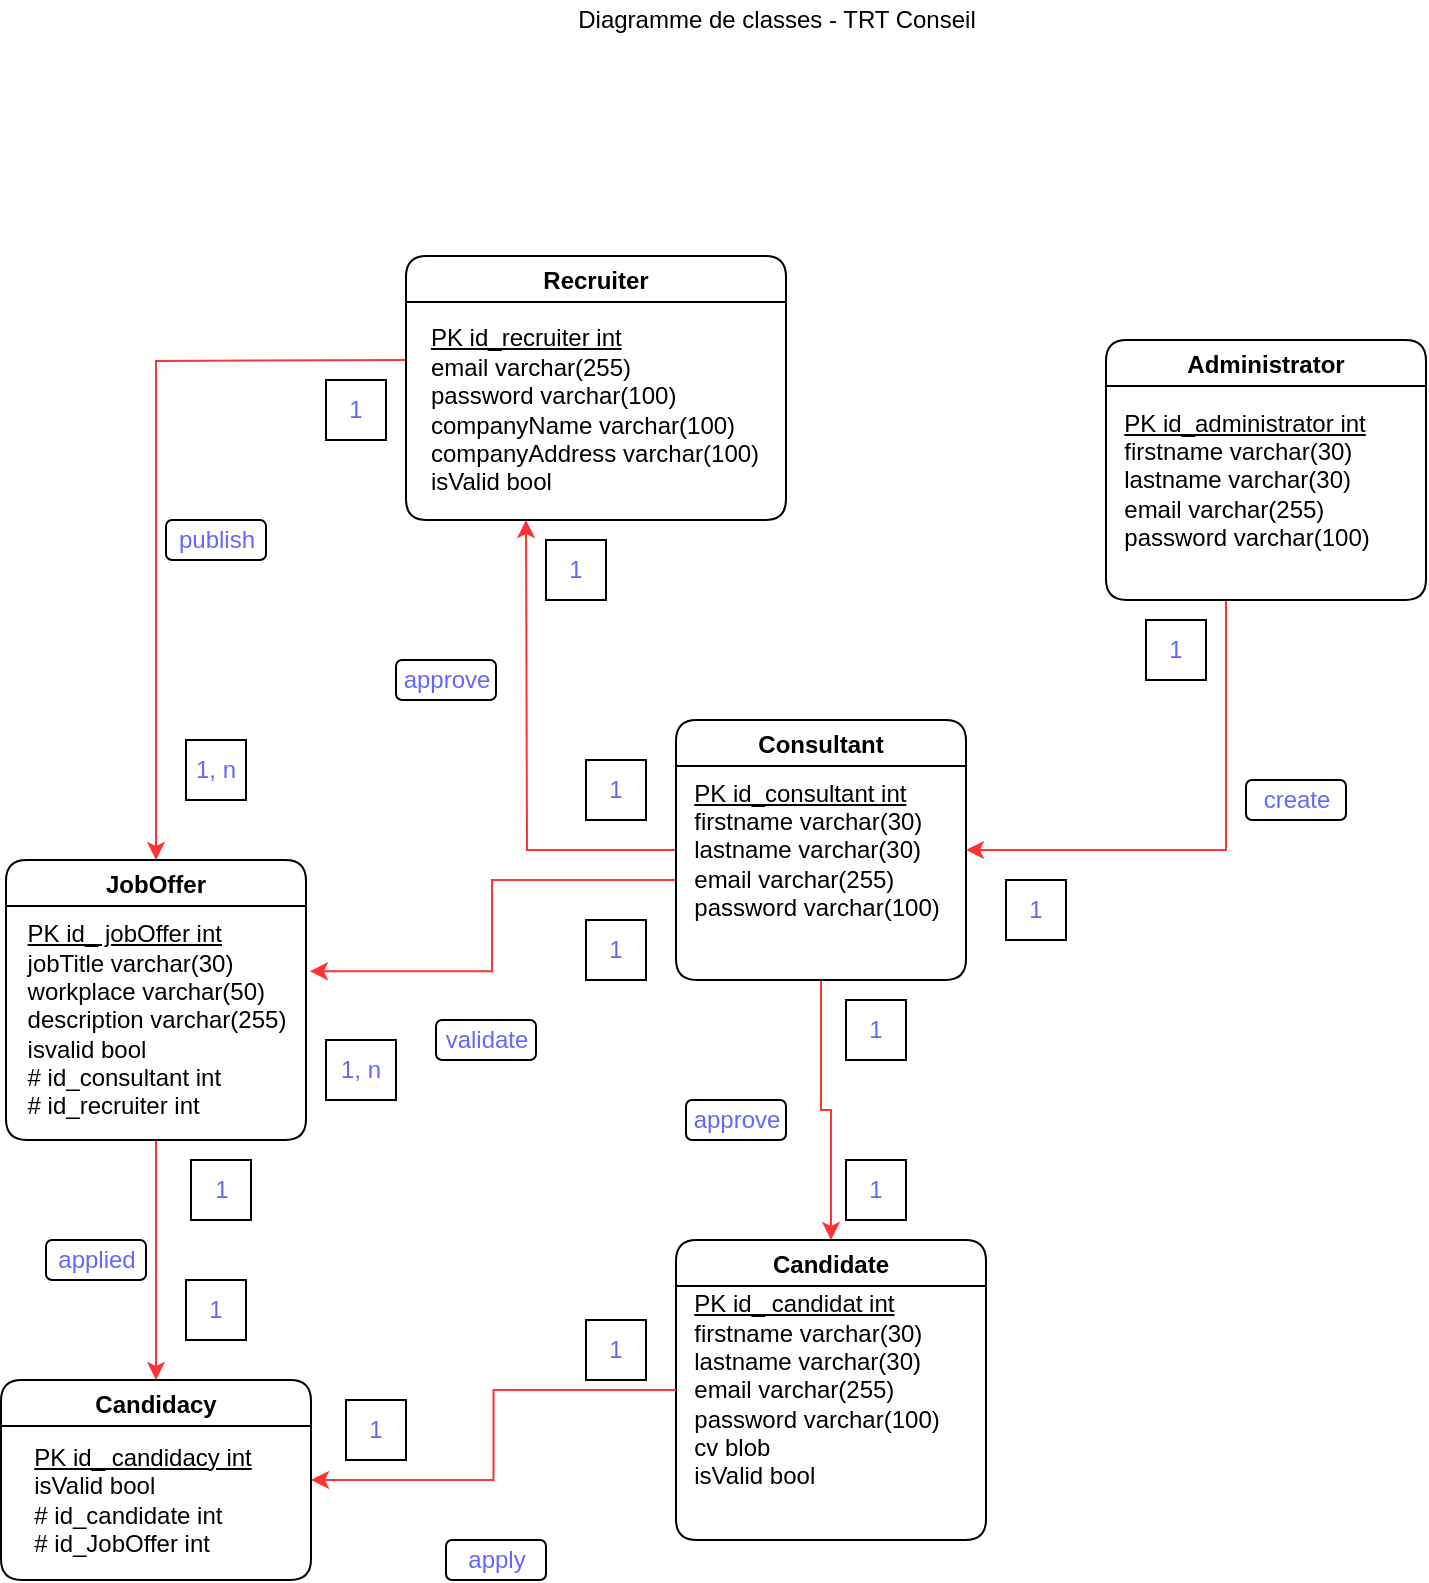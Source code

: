 <mxfile version="19.0.0" type="device"><diagram id="C5RBs43oDa-KdzZeNtuy" name="Page-1"><mxGraphModel dx="865" dy="534" grid="1" gridSize="10" guides="1" tooltips="1" connect="1" arrows="1" fold="1" page="1" pageScale="1" pageWidth="827" pageHeight="1169" math="0" shadow="0"><root><mxCell id="WIyWlLk6GJQsqaUBKTNV-0"/><mxCell id="WIyWlLk6GJQsqaUBKTNV-1" parent="WIyWlLk6GJQsqaUBKTNV-0"/><mxCell id="8rEuRqgQeJQDWUWS3ZCq-41" value="" style="rounded=1;whiteSpace=wrap;html=1;fontColor=#6666FF;" parent="WIyWlLk6GJQsqaUBKTNV-1" vertex="1"><mxGeometry x="650" y="410" width="50" height="20" as="geometry"/></mxCell><mxCell id="8rEuRqgQeJQDWUWS3ZCq-40" value="" style="rounded=1;whiteSpace=wrap;html=1;" parent="WIyWlLk6GJQsqaUBKTNV-1" vertex="1"><mxGeometry x="245" y="530" width="50" height="20" as="geometry"/></mxCell><mxCell id="8rEuRqgQeJQDWUWS3ZCq-39" value="" style="rounded=1;whiteSpace=wrap;html=1;fontColor=#6666ff;" parent="WIyWlLk6GJQsqaUBKTNV-1" vertex="1"><mxGeometry x="110" y="280" width="50" height="20" as="geometry"/></mxCell><mxCell id="8rEuRqgQeJQDWUWS3ZCq-38" value="" style="rounded=1;whiteSpace=wrap;html=1;" parent="WIyWlLk6GJQsqaUBKTNV-1" vertex="1"><mxGeometry x="225" y="350" width="50" height="20" as="geometry"/></mxCell><mxCell id="8rEuRqgQeJQDWUWS3ZCq-37" value="" style="rounded=1;whiteSpace=wrap;html=1;" parent="WIyWlLk6GJQsqaUBKTNV-1" vertex="1"><mxGeometry x="370" y="570" width="50" height="20" as="geometry"/></mxCell><mxCell id="DJVIBxICFD8NFhAz5YRJ-3" style="edgeStyle=orthogonalEdgeStyle;rounded=0;orthogonalLoop=1;jettySize=auto;html=1;strokeColor=#FF3333;" edge="1" parent="WIyWlLk6GJQsqaUBKTNV-1" source="8rEuRqgQeJQDWUWS3ZCq-12" target="DJVIBxICFD8NFhAz5YRJ-0"><mxGeometry relative="1" as="geometry"/></mxCell><mxCell id="8rEuRqgQeJQDWUWS3ZCq-12" value="JobOffer" style="swimlane;fontStyle=1;rounded=1;" parent="WIyWlLk6GJQsqaUBKTNV-1" vertex="1"><mxGeometry x="30" y="450" width="150" height="140" as="geometry"/></mxCell><mxCell id="8rEuRqgQeJQDWUWS3ZCq-13" value="&lt;div style=&quot;text-align: left&quot;&gt;&lt;span&gt;&lt;u&gt;PK id_ jobOffer int&lt;/u&gt;&lt;/span&gt;&lt;/div&gt;&lt;div style=&quot;text-align: left&quot;&gt;jobTitle varchar(30)&lt;/div&gt;&lt;div style=&quot;text-align: left&quot;&gt;workplace varchar(50)&lt;/div&gt;&lt;div style=&quot;text-align: left&quot;&gt;&lt;span&gt;description varchar(255)&lt;/span&gt;&lt;/div&gt;&lt;div style=&quot;text-align: left&quot;&gt;&lt;span&gt;isvalid bool&lt;/span&gt;&lt;br&gt;&lt;/div&gt;&lt;div style=&quot;text-align: left&quot;&gt;&lt;span&gt;# id_consultant int&lt;/span&gt;&lt;/div&gt;&lt;div style=&quot;text-align: left&quot;&gt;&lt;span&gt;# id_recruiter int&lt;/span&gt;&lt;/div&gt;" style="text;html=1;align=center;verticalAlign=middle;resizable=0;points=[];autosize=1;strokeColor=none;fillColor=none;" parent="8rEuRqgQeJQDWUWS3ZCq-12" vertex="1"><mxGeometry y="30" width="150" height="100" as="geometry"/></mxCell><mxCell id="8rEuRqgQeJQDWUWS3ZCq-15" style="edgeStyle=orthogonalEdgeStyle;rounded=0;orthogonalLoop=1;jettySize=auto;html=1;exitX=0;exitY=0.5;exitDx=0;exitDy=0;strokeColor=#FF3333;" parent="WIyWlLk6GJQsqaUBKTNV-1" source="8rEuRqgQeJQDWUWS3ZCq-29" edge="1"><mxGeometry relative="1" as="geometry"><mxPoint x="290" y="280" as="targetPoint"/><mxPoint x="350" y="446" as="sourcePoint"/></mxGeometry></mxCell><mxCell id="8rEuRqgQeJQDWUWS3ZCq-16" value="approve" style="text;html=1;align=center;verticalAlign=middle;resizable=0;points=[];autosize=1;strokeColor=none;fillColor=none;fontColor=#6666FF;" parent="WIyWlLk6GJQsqaUBKTNV-1" vertex="1"><mxGeometry x="365" y="570" width="60" height="20" as="geometry"/></mxCell><mxCell id="8rEuRqgQeJQDWUWS3ZCq-17" value="approve" style="text;html=1;align=center;verticalAlign=middle;resizable=0;points=[];autosize=1;strokeColor=none;fillColor=none;fontColor=#6666ff;" parent="WIyWlLk6GJQsqaUBKTNV-1" vertex="1"><mxGeometry x="220" y="350" width="60" height="20" as="geometry"/></mxCell><mxCell id="8rEuRqgQeJQDWUWS3ZCq-19" value="create" style="text;html=1;align=center;verticalAlign=middle;resizable=0;points=[];autosize=1;rounded=1;fontColor=#6666FF;" parent="WIyWlLk6GJQsqaUBKTNV-1" vertex="1"><mxGeometry x="650" y="410" width="50" height="20" as="geometry"/></mxCell><mxCell id="8rEuRqgQeJQDWUWS3ZCq-21" style="edgeStyle=orthogonalEdgeStyle;rounded=0;orthogonalLoop=1;jettySize=auto;html=1;entryX=0.5;entryY=0;entryDx=0;entryDy=0;strokeColor=#FF3333;" parent="WIyWlLk6GJQsqaUBKTNV-1" target="8rEuRqgQeJQDWUWS3ZCq-12" edge="1"><mxGeometry relative="1" as="geometry"><mxPoint x="230" y="200" as="sourcePoint"/></mxGeometry></mxCell><mxCell id="8rEuRqgQeJQDWUWS3ZCq-22" value="publish" style="text;html=1;align=center;verticalAlign=middle;resizable=0;points=[];autosize=1;strokeColor=none;fillColor=none;fontColor=#6666ff;" parent="WIyWlLk6GJQsqaUBKTNV-1" vertex="1"><mxGeometry x="110" y="280" width="50" height="20" as="geometry"/></mxCell><mxCell id="8rEuRqgQeJQDWUWS3ZCq-24" value="validate" style="text;html=1;align=center;verticalAlign=middle;resizable=0;points=[];autosize=1;strokeColor=none;fillColor=none;fontColor=#6666ff;" parent="WIyWlLk6GJQsqaUBKTNV-1" vertex="1"><mxGeometry x="240" y="530" width="60" height="20" as="geometry"/></mxCell><mxCell id="8rEuRqgQeJQDWUWS3ZCq-66" style="edgeStyle=orthogonalEdgeStyle;rounded=0;orthogonalLoop=1;jettySize=auto;html=1;fontColor=#6666ff;strokeColor=#FF3333;entryX=0.5;entryY=0;entryDx=0;entryDy=0;" parent="WIyWlLk6GJQsqaUBKTNV-1" source="8rEuRqgQeJQDWUWS3ZCq-29" target="8rEuRqgQeJQDWUWS3ZCq-31" edge="1"><mxGeometry relative="1" as="geometry"><mxPoint x="430" y="630" as="targetPoint"/></mxGeometry></mxCell><mxCell id="L0jI2jneBo0JcQN8lQAl-1" style="edgeStyle=orthogonalEdgeStyle;rounded=0;orthogonalLoop=1;jettySize=auto;html=1;entryX=1.013;entryY=0.256;entryDx=0;entryDy=0;entryPerimeter=0;strokeColor=#ff3333;" parent="WIyWlLk6GJQsqaUBKTNV-1" source="8rEuRqgQeJQDWUWS3ZCq-29" target="8rEuRqgQeJQDWUWS3ZCq-13" edge="1"><mxGeometry relative="1" as="geometry"><Array as="points"><mxPoint x="273" y="460"/><mxPoint x="273" y="506"/></Array></mxGeometry></mxCell><mxCell id="8rEuRqgQeJQDWUWS3ZCq-29" value="Consultant" style="swimlane;rounded=1;" parent="WIyWlLk6GJQsqaUBKTNV-1" vertex="1"><mxGeometry x="365" y="380" width="145" height="130" as="geometry"><mxRectangle x="365" y="380" width="90" height="23" as="alternateBounds"/></mxGeometry></mxCell><mxCell id="8rEuRqgQeJQDWUWS3ZCq-30" value="&lt;div style=&quot;text-align: left&quot;&gt;&lt;span&gt;&lt;u&gt;PK id_consultant int&lt;/u&gt;&lt;/span&gt;&lt;/div&gt;&lt;div style=&quot;text-align: left&quot;&gt;&lt;span&gt;firstname varchar(30)&lt;/span&gt;&lt;/div&gt;&lt;div style=&quot;text-align: left&quot;&gt;&lt;span&gt;lastname varchar(30)&lt;/span&gt;&lt;/div&gt;&lt;div style=&quot;text-align: left&quot;&gt;&lt;span&gt;email varchar(255)&lt;/span&gt;&lt;/div&gt;&lt;div style=&quot;text-align: left&quot;&gt;&lt;span&gt;password varchar(100)&lt;/span&gt;&lt;/div&gt;" style="text;html=1;align=center;verticalAlign=middle;resizable=0;points=[];autosize=1;strokeColor=none;fillColor=none;" parent="8rEuRqgQeJQDWUWS3ZCq-29" vertex="1"><mxGeometry y="25" width="140" height="80" as="geometry"/></mxCell><mxCell id="8rEuRqgQeJQDWUWS3ZCq-31" value="Candidate" style="swimlane;rounded=1;" parent="WIyWlLk6GJQsqaUBKTNV-1" vertex="1"><mxGeometry x="365" y="640" width="155" height="150" as="geometry"><mxRectangle x="495" y="148" width="100" height="23" as="alternateBounds"/></mxGeometry></mxCell><mxCell id="8rEuRqgQeJQDWUWS3ZCq-32" value="&lt;div style=&quot;text-align: left&quot;&gt;&lt;span&gt;&lt;u&gt;PK id_ candidat int&lt;/u&gt;&lt;/span&gt;&lt;/div&gt;&lt;div style=&quot;text-align: left&quot;&gt;&lt;span&gt;firstname varchar(30)&lt;/span&gt;&lt;/div&gt;&lt;div style=&quot;text-align: left&quot;&gt;&lt;span&gt;lastname varchar(30)&lt;/span&gt;&lt;/div&gt;&lt;div style=&quot;text-align: left&quot;&gt;&lt;span&gt;email varchar(255)&lt;/span&gt;&lt;/div&gt;&lt;div style=&quot;text-align: left&quot;&gt;&lt;span&gt;password varchar(100)&lt;/span&gt;&lt;/div&gt;&lt;div style=&quot;text-align: left&quot;&gt;&lt;span&gt;cv blob&lt;/span&gt;&lt;/div&gt;&lt;div style=&quot;text-align: left&quot;&gt;&lt;span&gt;isValid bool&lt;/span&gt;&lt;/div&gt;" style="text;html=1;align=center;verticalAlign=middle;resizable=0;points=[];autosize=1;strokeColor=none;fillColor=none;" parent="8rEuRqgQeJQDWUWS3ZCq-31" vertex="1"><mxGeometry y="25" width="140" height="100" as="geometry"/></mxCell><mxCell id="8rEuRqgQeJQDWUWS3ZCq-33" value="Recruiter" style="swimlane;rounded=1;" parent="WIyWlLk6GJQsqaUBKTNV-1" vertex="1"><mxGeometry x="230" y="148" width="190" height="132" as="geometry"/></mxCell><mxCell id="8rEuRqgQeJQDWUWS3ZCq-34" value="&lt;div style=&quot;text-align: left&quot;&gt;&lt;span&gt;&lt;u&gt;PK id_recruiter int&lt;/u&gt;&lt;/span&gt;&lt;/div&gt;&lt;div style=&quot;text-align: left&quot;&gt;&lt;span&gt;email varchar(255)&lt;/span&gt;&lt;/div&gt;&lt;div style=&quot;text-align: left&quot;&gt;&lt;span&gt;password varchar(100)&lt;/span&gt;&lt;/div&gt;&lt;div style=&quot;text-align: left&quot;&gt;&lt;span&gt;companyName varchar(100)&lt;/span&gt;&lt;/div&gt;&lt;div style=&quot;text-align: left&quot;&gt;companyAddress varchar(100)&lt;/div&gt;&lt;div style=&quot;text-align: left&quot;&gt;isValid bool&lt;/div&gt;" style="text;html=1;align=center;verticalAlign=middle;resizable=0;points=[];autosize=1;strokeColor=none;fillColor=none;" parent="8rEuRqgQeJQDWUWS3ZCq-33" vertex="1"><mxGeometry x="4" y="32" width="180" height="90" as="geometry"/></mxCell><mxCell id="8rEuRqgQeJQDWUWS3ZCq-71" style="edgeStyle=orthogonalEdgeStyle;rounded=0;orthogonalLoop=1;jettySize=auto;html=1;entryX=1;entryY=0.5;entryDx=0;entryDy=0;fontColor=#6666ff;strokeColor=#FF3333;" parent="WIyWlLk6GJQsqaUBKTNV-1" source="8rEuRqgQeJQDWUWS3ZCq-35" target="8rEuRqgQeJQDWUWS3ZCq-29" edge="1"><mxGeometry relative="1" as="geometry"><Array as="points"><mxPoint x="640" y="445"/></Array></mxGeometry></mxCell><mxCell id="8rEuRqgQeJQDWUWS3ZCq-35" value="Administrator" style="swimlane;fontStyle=1;rounded=1;" parent="WIyWlLk6GJQsqaUBKTNV-1" vertex="1"><mxGeometry x="580" y="190" width="160" height="130" as="geometry"/></mxCell><mxCell id="8rEuRqgQeJQDWUWS3ZCq-36" value="&lt;div style=&quot;text-align: left&quot;&gt;&lt;span&gt;&lt;u&gt;PK id_administrator int&lt;/u&gt;&lt;/span&gt;&lt;/div&gt;&lt;div style=&quot;text-align: left&quot;&gt;firstname varchar(30)&lt;/div&gt;&lt;div style=&quot;text-align: left&quot;&gt;lastname varchar(30)&lt;/div&gt;&lt;div style=&quot;text-align: left&quot;&gt;&lt;span&gt;email varchar(255)&lt;/span&gt;&lt;/div&gt;&lt;div style=&quot;text-align: left&quot;&gt;&lt;span&gt;password varchar(100)&lt;/span&gt;&lt;/div&gt;" style="text;html=1;align=center;verticalAlign=middle;resizable=0;points=[];autosize=1;strokeColor=none;fillColor=none;" parent="8rEuRqgQeJQDWUWS3ZCq-35" vertex="1"><mxGeometry y="30" width="140" height="80" as="geometry"/></mxCell><mxCell id="8rEuRqgQeJQDWUWS3ZCq-44" value="1" style="rounded=0;whiteSpace=wrap;html=1;fontColor=#6666ff;" parent="WIyWlLk6GJQsqaUBKTNV-1" vertex="1"><mxGeometry x="320" y="480" width="30" height="30" as="geometry"/></mxCell><mxCell id="8rEuRqgQeJQDWUWS3ZCq-51" value="1" style="rounded=0;whiteSpace=wrap;html=1;fontColor=#6666ff;" parent="WIyWlLk6GJQsqaUBKTNV-1" vertex="1"><mxGeometry x="530" y="460" width="30" height="30" as="geometry"/></mxCell><mxCell id="8rEuRqgQeJQDWUWS3ZCq-52" value="1" style="rounded=0;whiteSpace=wrap;html=1;fontColor=#6666ff;" parent="WIyWlLk6GJQsqaUBKTNV-1" vertex="1"><mxGeometry x="450" y="520" width="30" height="30" as="geometry"/></mxCell><mxCell id="8rEuRqgQeJQDWUWS3ZCq-54" value="1" style="rounded=0;whiteSpace=wrap;html=1;fontColor=#6666ff;" parent="WIyWlLk6GJQsqaUBKTNV-1" vertex="1"><mxGeometry x="190" y="210" width="30" height="30" as="geometry"/></mxCell><mxCell id="8rEuRqgQeJQDWUWS3ZCq-56" value="1" style="rounded=0;whiteSpace=wrap;html=1;fontColor=#6666ff;" parent="WIyWlLk6GJQsqaUBKTNV-1" vertex="1"><mxGeometry x="320" y="400" width="30" height="30" as="geometry"/></mxCell><mxCell id="8rEuRqgQeJQDWUWS3ZCq-58" value="1, n" style="rounded=0;whiteSpace=wrap;html=1;fontColor=#6666ff;" parent="WIyWlLk6GJQsqaUBKTNV-1" vertex="1"><mxGeometry x="120" y="390" width="30" height="30" as="geometry"/></mxCell><mxCell id="8rEuRqgQeJQDWUWS3ZCq-59" value="1, n" style="rounded=0;whiteSpace=wrap;html=1;fontColor=#6666ff;" parent="WIyWlLk6GJQsqaUBKTNV-1" vertex="1"><mxGeometry x="190" y="540" width="35" height="30" as="geometry"/></mxCell><mxCell id="8rEuRqgQeJQDWUWS3ZCq-62" value="1" style="rounded=0;whiteSpace=wrap;html=1;fontColor=#6666ff;" parent="WIyWlLk6GJQsqaUBKTNV-1" vertex="1"><mxGeometry x="600" y="330" width="30" height="30" as="geometry"/></mxCell><mxCell id="8rEuRqgQeJQDWUWS3ZCq-64" value="1" style="rounded=0;whiteSpace=wrap;html=1;fontColor=#6666ff;" parent="WIyWlLk6GJQsqaUBKTNV-1" vertex="1"><mxGeometry x="450" y="600" width="30" height="30" as="geometry"/></mxCell><mxCell id="8rEuRqgQeJQDWUWS3ZCq-65" value="1" style="rounded=0;whiteSpace=wrap;html=1;fontColor=#6666ff;" parent="WIyWlLk6GJQsqaUBKTNV-1" vertex="1"><mxGeometry x="300" y="290" width="30" height="30" as="geometry"/></mxCell><mxCell id="L0jI2jneBo0JcQN8lQAl-2" value="Diagramme de classes - TRT Conseil" style="text;html=1;align=center;verticalAlign=middle;resizable=0;points=[];autosize=1;strokeColor=none;fillColor=none;" parent="WIyWlLk6GJQsqaUBKTNV-1" vertex="1"><mxGeometry x="310" y="20" width="210" height="20" as="geometry"/></mxCell><mxCell id="XfJzKwX24tIiu_d0MVKe-3" value="" style="rounded=1;whiteSpace=wrap;html=1;fontColor=#6666FF;" parent="WIyWlLk6GJQsqaUBKTNV-1" vertex="1"><mxGeometry x="250" y="790" width="50" height="20" as="geometry"/></mxCell><mxCell id="XfJzKwX24tIiu_d0MVKe-4" value="apply" style="text;html=1;align=center;verticalAlign=middle;resizable=0;points=[];autosize=1;rounded=1;fontColor=#6666FF;" parent="WIyWlLk6GJQsqaUBKTNV-1" vertex="1"><mxGeometry x="255" y="790" width="40" height="20" as="geometry"/></mxCell><mxCell id="DJVIBxICFD8NFhAz5YRJ-0" value="Candidacy" style="swimlane;rounded=1;" vertex="1" parent="WIyWlLk6GJQsqaUBKTNV-1"><mxGeometry x="27.5" y="710" width="155" height="100" as="geometry"><mxRectangle x="495" y="148" width="100" height="23" as="alternateBounds"/></mxGeometry></mxCell><mxCell id="DJVIBxICFD8NFhAz5YRJ-1" value="&lt;div style=&quot;text-align: left&quot;&gt;&lt;span&gt;&lt;u&gt;PK id_ candidacy int&lt;/u&gt;&lt;/span&gt;&lt;/div&gt;&lt;div style=&quot;text-align: left&quot;&gt;&lt;span&gt;isValid bool&lt;/span&gt;&lt;/div&gt;&lt;div style=&quot;text-align: left&quot;&gt;&lt;div&gt;# id_candidate int&lt;/div&gt;&lt;div&gt;# id_JobOffer int&lt;/div&gt;&lt;/div&gt;" style="text;html=1;align=center;verticalAlign=middle;resizable=0;points=[];autosize=1;strokeColor=none;fillColor=none;" vertex="1" parent="DJVIBxICFD8NFhAz5YRJ-0"><mxGeometry x="10" y="30" width="120" height="60" as="geometry"/></mxCell><mxCell id="DJVIBxICFD8NFhAz5YRJ-2" style="edgeStyle=orthogonalEdgeStyle;rounded=0;orthogonalLoop=1;jettySize=auto;html=1;entryX=1;entryY=0.5;entryDx=0;entryDy=0;strokeColor=#FF3333;" edge="1" parent="WIyWlLk6GJQsqaUBKTNV-1" source="8rEuRqgQeJQDWUWS3ZCq-32" target="DJVIBxICFD8NFhAz5YRJ-0"><mxGeometry relative="1" as="geometry"/></mxCell><mxCell id="DJVIBxICFD8NFhAz5YRJ-4" value="" style="rounded=1;whiteSpace=wrap;html=1;fontColor=#6666FF;" vertex="1" parent="WIyWlLk6GJQsqaUBKTNV-1"><mxGeometry x="50" y="640" width="50" height="20" as="geometry"/></mxCell><mxCell id="DJVIBxICFD8NFhAz5YRJ-5" value="applied" style="text;html=1;align=center;verticalAlign=middle;resizable=0;points=[];autosize=1;rounded=1;fontColor=#6666FF;" vertex="1" parent="WIyWlLk6GJQsqaUBKTNV-1"><mxGeometry x="50" y="640" width="50" height="20" as="geometry"/></mxCell><mxCell id="DJVIBxICFD8NFhAz5YRJ-6" value="1" style="rounded=0;whiteSpace=wrap;html=1;fontColor=#6666ff;" vertex="1" parent="WIyWlLk6GJQsqaUBKTNV-1"><mxGeometry x="320" y="680" width="30" height="30" as="geometry"/></mxCell><mxCell id="DJVIBxICFD8NFhAz5YRJ-8" value="1" style="rounded=0;whiteSpace=wrap;html=1;fontColor=#6666ff;" vertex="1" parent="WIyWlLk6GJQsqaUBKTNV-1"><mxGeometry x="122.5" y="600" width="30" height="30" as="geometry"/></mxCell><mxCell id="DJVIBxICFD8NFhAz5YRJ-10" value="1" style="rounded=0;whiteSpace=wrap;html=1;fontColor=#6666ff;" vertex="1" parent="WIyWlLk6GJQsqaUBKTNV-1"><mxGeometry x="200" y="720" width="30" height="30" as="geometry"/></mxCell><mxCell id="DJVIBxICFD8NFhAz5YRJ-11" value="1" style="rounded=0;whiteSpace=wrap;html=1;fontColor=#6666ff;" vertex="1" parent="WIyWlLk6GJQsqaUBKTNV-1"><mxGeometry x="120" y="660" width="30" height="30" as="geometry"/></mxCell></root></mxGraphModel></diagram></mxfile>